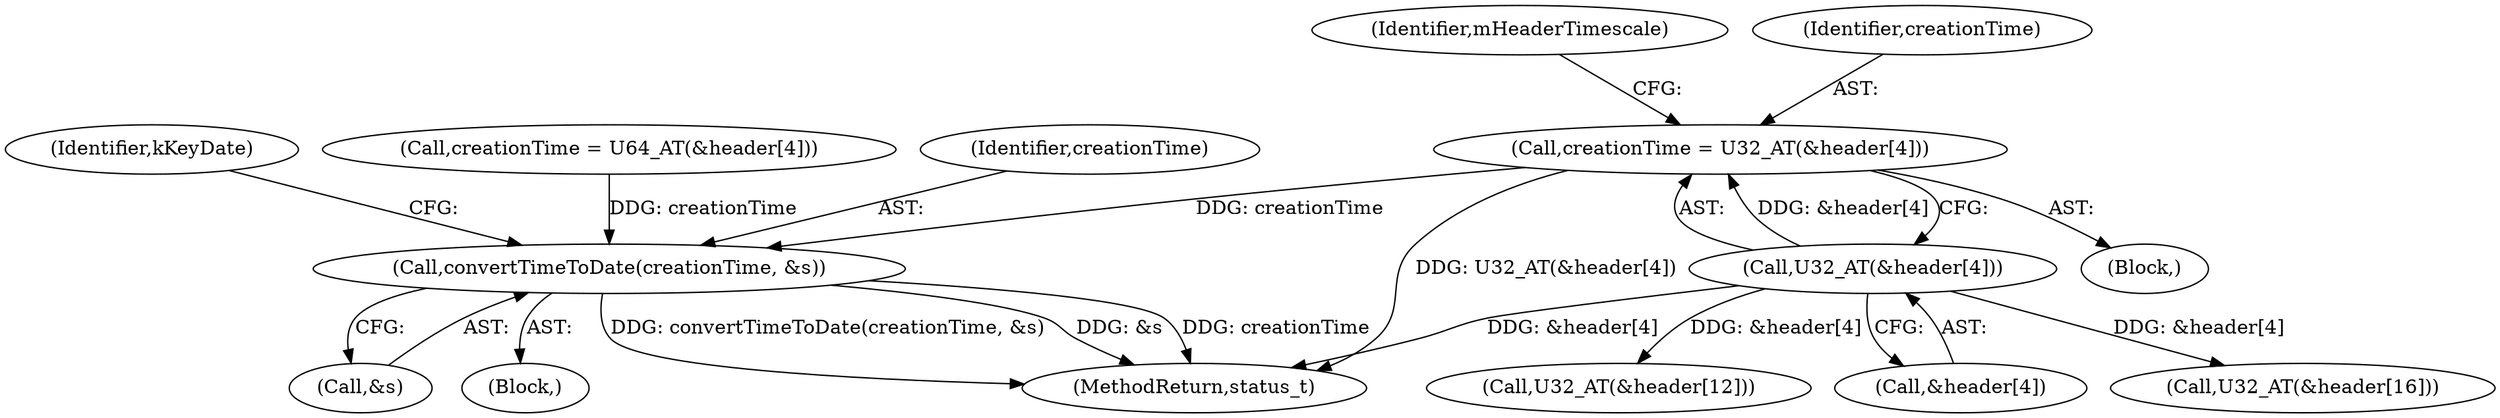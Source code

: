 digraph "0_Android_f81038006b4c59a5a148dcad887371206033c28f_2@API" {
"1002712" [label="(Call,creationTime = U32_AT(&header[4]))"];
"1002714" [label="(Call,U32_AT(&header[4]))"];
"1002762" [label="(Call,convertTimeToDate(creationTime, &s))"];
"1002729" [label="(Call,U32_AT(&header[16]))"];
"1002763" [label="(Identifier,creationTime)"];
"1002711" [label="(Block,)"];
"1002764" [label="(Call,&s)"];
"1002767" [label="(Identifier,kKeyDate)"];
"1002712" [label="(Call,creationTime = U32_AT(&header[4]))"];
"1002632" [label="(Block,)"];
"1002720" [label="(Identifier,mHeaderTimescale)"];
"1003289" [label="(MethodReturn,status_t)"];
"1002713" [label="(Identifier,creationTime)"];
"1002671" [label="(Call,creationTime = U64_AT(&header[4]))"];
"1002714" [label="(Call,U32_AT(&header[4]))"];
"1002762" [label="(Call,convertTimeToDate(creationTime, &s))"];
"1002721" [label="(Call,U32_AT(&header[12]))"];
"1002715" [label="(Call,&header[4])"];
"1002712" -> "1002711"  [label="AST: "];
"1002712" -> "1002714"  [label="CFG: "];
"1002713" -> "1002712"  [label="AST: "];
"1002714" -> "1002712"  [label="AST: "];
"1002720" -> "1002712"  [label="CFG: "];
"1002712" -> "1003289"  [label="DDG: U32_AT(&header[4])"];
"1002714" -> "1002712"  [label="DDG: &header[4]"];
"1002712" -> "1002762"  [label="DDG: creationTime"];
"1002714" -> "1002715"  [label="CFG: "];
"1002715" -> "1002714"  [label="AST: "];
"1002714" -> "1003289"  [label="DDG: &header[4]"];
"1002714" -> "1002721"  [label="DDG: &header[4]"];
"1002714" -> "1002729"  [label="DDG: &header[4]"];
"1002762" -> "1002632"  [label="AST: "];
"1002762" -> "1002764"  [label="CFG: "];
"1002763" -> "1002762"  [label="AST: "];
"1002764" -> "1002762"  [label="AST: "];
"1002767" -> "1002762"  [label="CFG: "];
"1002762" -> "1003289"  [label="DDG: convertTimeToDate(creationTime, &s)"];
"1002762" -> "1003289"  [label="DDG: &s"];
"1002762" -> "1003289"  [label="DDG: creationTime"];
"1002671" -> "1002762"  [label="DDG: creationTime"];
}
